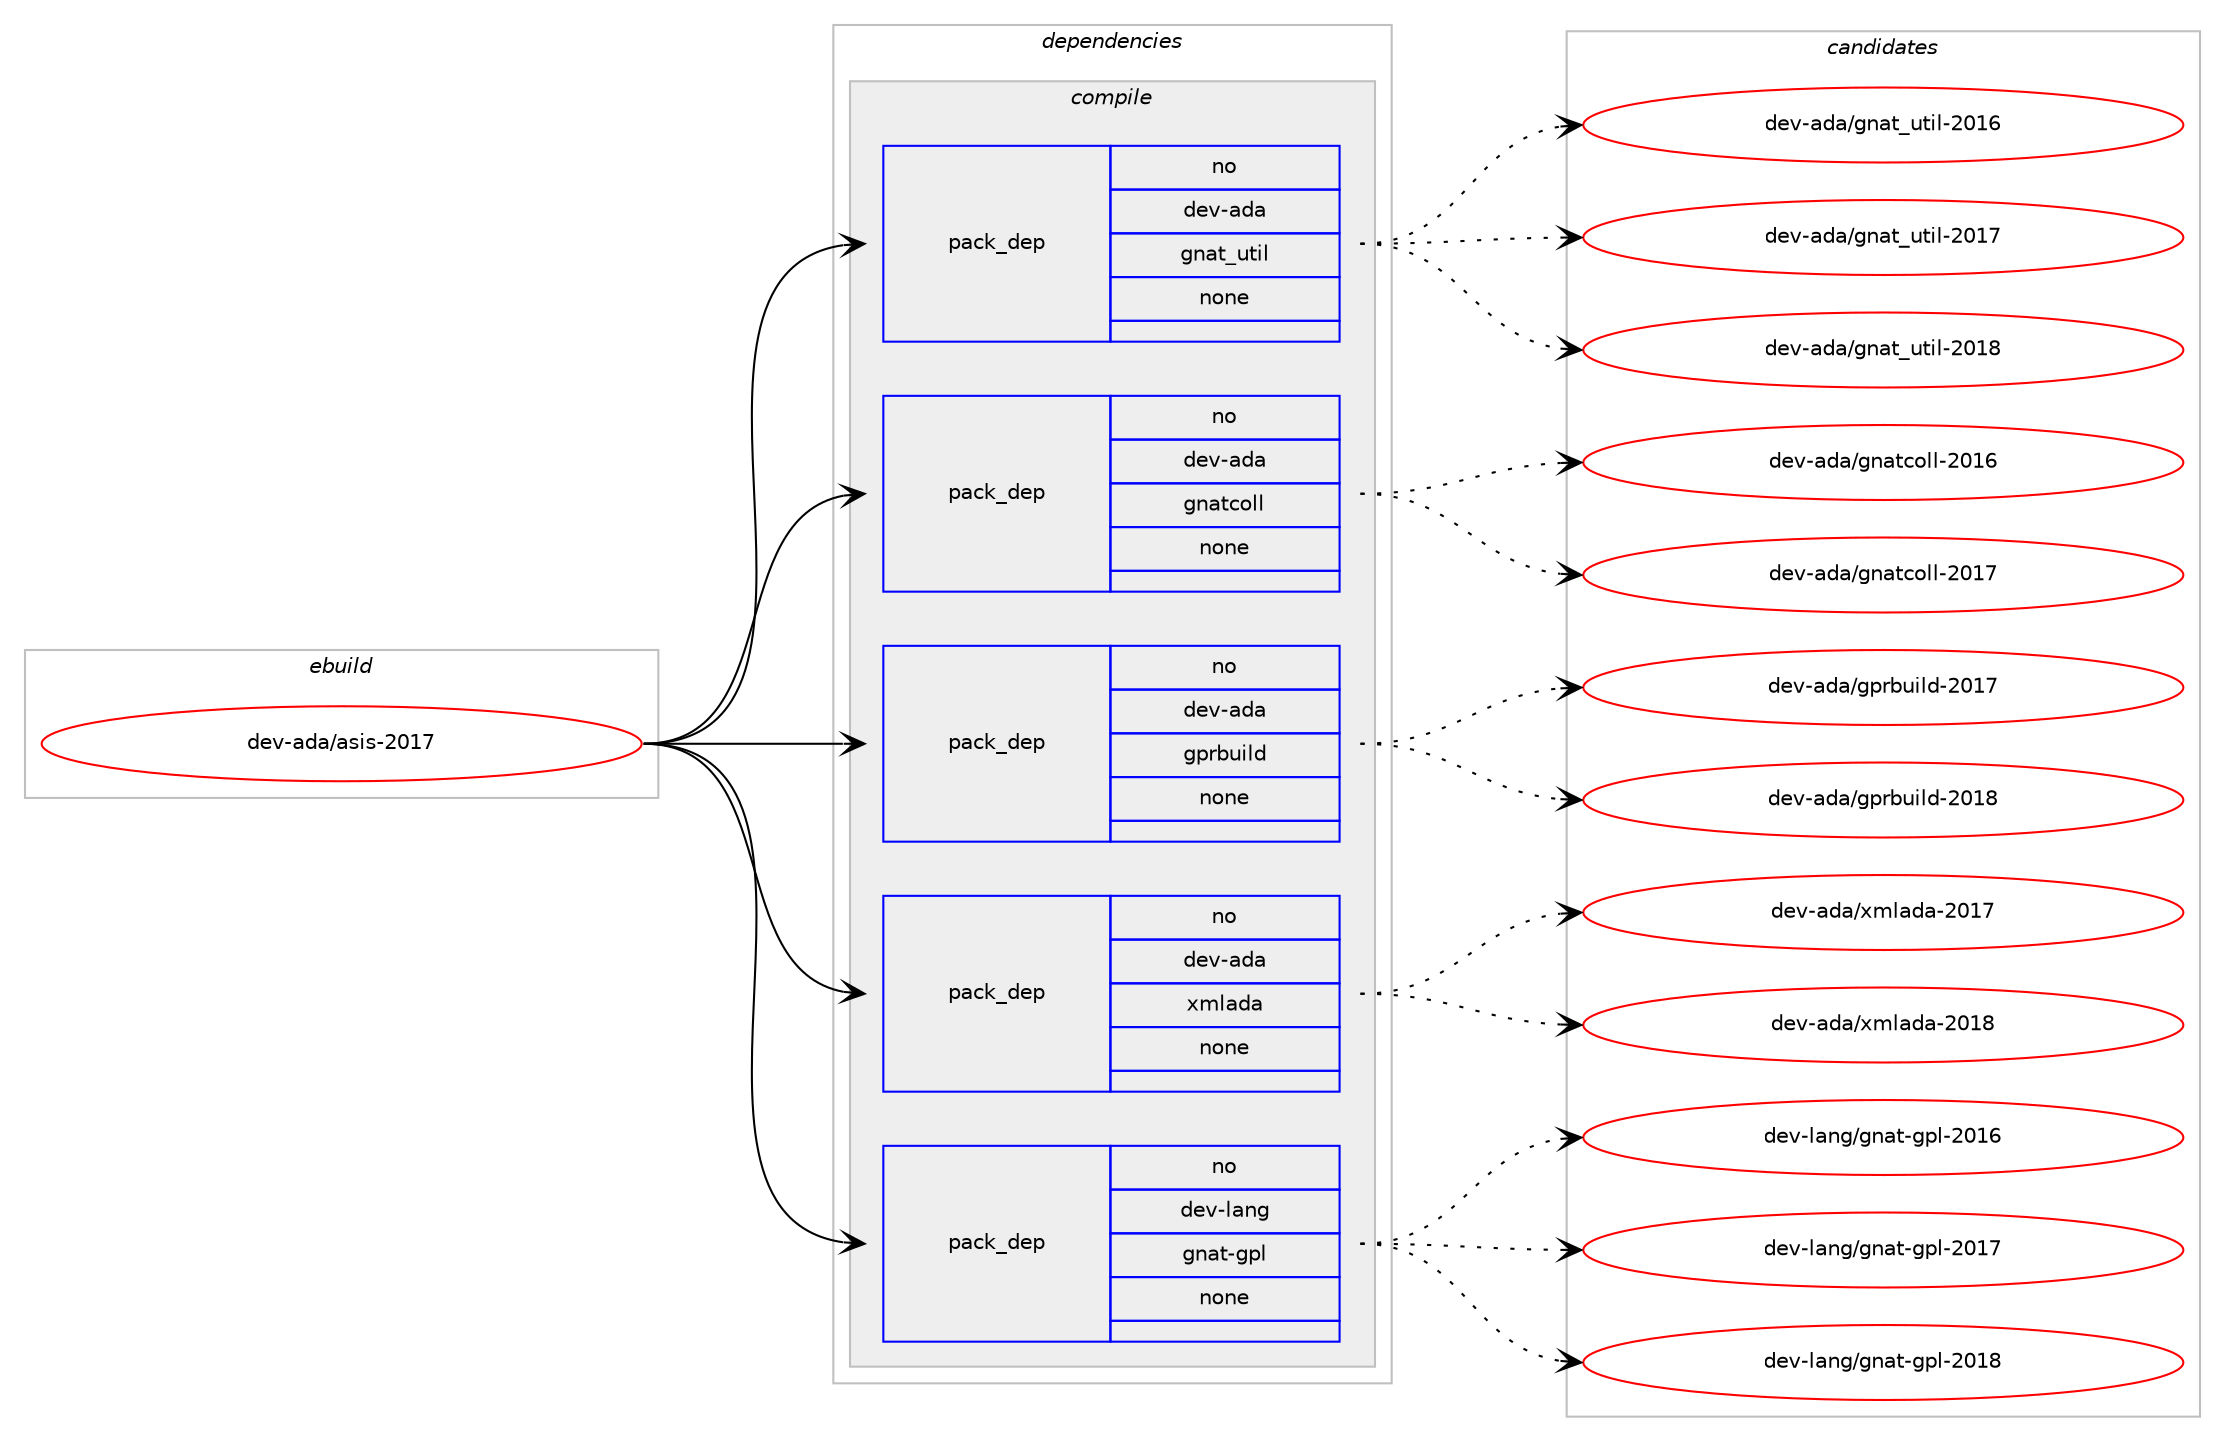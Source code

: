 digraph prolog {

# *************
# Graph options
# *************

newrank=true;
concentrate=true;
compound=true;
graph [rankdir=LR,fontname=Helvetica,fontsize=10,ranksep=1.5];#, ranksep=2.5, nodesep=0.2];
edge  [arrowhead=vee];
node  [fontname=Helvetica,fontsize=10];

# **********
# The ebuild
# **********

subgraph cluster_leftcol {
color=gray;
rank=same;
label=<<i>ebuild</i>>;
id [label="dev-ada/asis-2017", color=red, width=4, href="../dev-ada/asis-2017.svg"];
}

# ****************
# The dependencies
# ****************

subgraph cluster_midcol {
color=gray;
label=<<i>dependencies</i>>;
subgraph cluster_compile {
fillcolor="#eeeeee";
style=filled;
label=<<i>compile</i>>;
subgraph pack3527 {
dependency4719 [label=<<TABLE BORDER="0" CELLBORDER="1" CELLSPACING="0" CELLPADDING="4" WIDTH="220"><TR><TD ROWSPAN="6" CELLPADDING="30">pack_dep</TD></TR><TR><TD WIDTH="110">no</TD></TR><TR><TD>dev-ada</TD></TR><TR><TD>gnat_util</TD></TR><TR><TD>none</TD></TR><TR><TD></TD></TR></TABLE>>, shape=none, color=blue];
}
id:e -> dependency4719:w [weight=20,style="solid",arrowhead="vee"];
subgraph pack3528 {
dependency4720 [label=<<TABLE BORDER="0" CELLBORDER="1" CELLSPACING="0" CELLPADDING="4" WIDTH="220"><TR><TD ROWSPAN="6" CELLPADDING="30">pack_dep</TD></TR><TR><TD WIDTH="110">no</TD></TR><TR><TD>dev-ada</TD></TR><TR><TD>gnatcoll</TD></TR><TR><TD>none</TD></TR><TR><TD></TD></TR></TABLE>>, shape=none, color=blue];
}
id:e -> dependency4720:w [weight=20,style="solid",arrowhead="vee"];
subgraph pack3529 {
dependency4721 [label=<<TABLE BORDER="0" CELLBORDER="1" CELLSPACING="0" CELLPADDING="4" WIDTH="220"><TR><TD ROWSPAN="6" CELLPADDING="30">pack_dep</TD></TR><TR><TD WIDTH="110">no</TD></TR><TR><TD>dev-ada</TD></TR><TR><TD>gprbuild</TD></TR><TR><TD>none</TD></TR><TR><TD></TD></TR></TABLE>>, shape=none, color=blue];
}
id:e -> dependency4721:w [weight=20,style="solid",arrowhead="vee"];
subgraph pack3530 {
dependency4722 [label=<<TABLE BORDER="0" CELLBORDER="1" CELLSPACING="0" CELLPADDING="4" WIDTH="220"><TR><TD ROWSPAN="6" CELLPADDING="30">pack_dep</TD></TR><TR><TD WIDTH="110">no</TD></TR><TR><TD>dev-ada</TD></TR><TR><TD>xmlada</TD></TR><TR><TD>none</TD></TR><TR><TD></TD></TR></TABLE>>, shape=none, color=blue];
}
id:e -> dependency4722:w [weight=20,style="solid",arrowhead="vee"];
subgraph pack3531 {
dependency4723 [label=<<TABLE BORDER="0" CELLBORDER="1" CELLSPACING="0" CELLPADDING="4" WIDTH="220"><TR><TD ROWSPAN="6" CELLPADDING="30">pack_dep</TD></TR><TR><TD WIDTH="110">no</TD></TR><TR><TD>dev-lang</TD></TR><TR><TD>gnat-gpl</TD></TR><TR><TD>none</TD></TR><TR><TD></TD></TR></TABLE>>, shape=none, color=blue];
}
id:e -> dependency4723:w [weight=20,style="solid",arrowhead="vee"];
}
subgraph cluster_compileandrun {
fillcolor="#eeeeee";
style=filled;
label=<<i>compile and run</i>>;
}
subgraph cluster_run {
fillcolor="#eeeeee";
style=filled;
label=<<i>run</i>>;
}
}

# **************
# The candidates
# **************

subgraph cluster_choices {
rank=same;
color=gray;
label=<<i>candidates</i>>;

subgraph choice3527 {
color=black;
nodesep=1;
choice1001011184597100974710311097116951171161051084550484954 [label="dev-ada/gnat_util-2016", color=red, width=4,href="../dev-ada/gnat_util-2016.svg"];
choice1001011184597100974710311097116951171161051084550484955 [label="dev-ada/gnat_util-2017", color=red, width=4,href="../dev-ada/gnat_util-2017.svg"];
choice1001011184597100974710311097116951171161051084550484956 [label="dev-ada/gnat_util-2018", color=red, width=4,href="../dev-ada/gnat_util-2018.svg"];
dependency4719:e -> choice1001011184597100974710311097116951171161051084550484954:w [style=dotted,weight="100"];
dependency4719:e -> choice1001011184597100974710311097116951171161051084550484955:w [style=dotted,weight="100"];
dependency4719:e -> choice1001011184597100974710311097116951171161051084550484956:w [style=dotted,weight="100"];
}
subgraph choice3528 {
color=black;
nodesep=1;
choice1001011184597100974710311097116991111081084550484954 [label="dev-ada/gnatcoll-2016", color=red, width=4,href="../dev-ada/gnatcoll-2016.svg"];
choice1001011184597100974710311097116991111081084550484955 [label="dev-ada/gnatcoll-2017", color=red, width=4,href="../dev-ada/gnatcoll-2017.svg"];
dependency4720:e -> choice1001011184597100974710311097116991111081084550484954:w [style=dotted,weight="100"];
dependency4720:e -> choice1001011184597100974710311097116991111081084550484955:w [style=dotted,weight="100"];
}
subgraph choice3529 {
color=black;
nodesep=1;
choice10010111845971009747103112114981171051081004550484955 [label="dev-ada/gprbuild-2017", color=red, width=4,href="../dev-ada/gprbuild-2017.svg"];
choice10010111845971009747103112114981171051081004550484956 [label="dev-ada/gprbuild-2018", color=red, width=4,href="../dev-ada/gprbuild-2018.svg"];
dependency4721:e -> choice10010111845971009747103112114981171051081004550484955:w [style=dotted,weight="100"];
dependency4721:e -> choice10010111845971009747103112114981171051081004550484956:w [style=dotted,weight="100"];
}
subgraph choice3530 {
color=black;
nodesep=1;
choice1001011184597100974712010910897100974550484955 [label="dev-ada/xmlada-2017", color=red, width=4,href="../dev-ada/xmlada-2017.svg"];
choice1001011184597100974712010910897100974550484956 [label="dev-ada/xmlada-2018", color=red, width=4,href="../dev-ada/xmlada-2018.svg"];
dependency4722:e -> choice1001011184597100974712010910897100974550484955:w [style=dotted,weight="100"];
dependency4722:e -> choice1001011184597100974712010910897100974550484956:w [style=dotted,weight="100"];
}
subgraph choice3531 {
color=black;
nodesep=1;
choice10010111845108971101034710311097116451031121084550484954 [label="dev-lang/gnat-gpl-2016", color=red, width=4,href="../dev-lang/gnat-gpl-2016.svg"];
choice10010111845108971101034710311097116451031121084550484955 [label="dev-lang/gnat-gpl-2017", color=red, width=4,href="../dev-lang/gnat-gpl-2017.svg"];
choice10010111845108971101034710311097116451031121084550484956 [label="dev-lang/gnat-gpl-2018", color=red, width=4,href="../dev-lang/gnat-gpl-2018.svg"];
dependency4723:e -> choice10010111845108971101034710311097116451031121084550484954:w [style=dotted,weight="100"];
dependency4723:e -> choice10010111845108971101034710311097116451031121084550484955:w [style=dotted,weight="100"];
dependency4723:e -> choice10010111845108971101034710311097116451031121084550484956:w [style=dotted,weight="100"];
}
}

}
